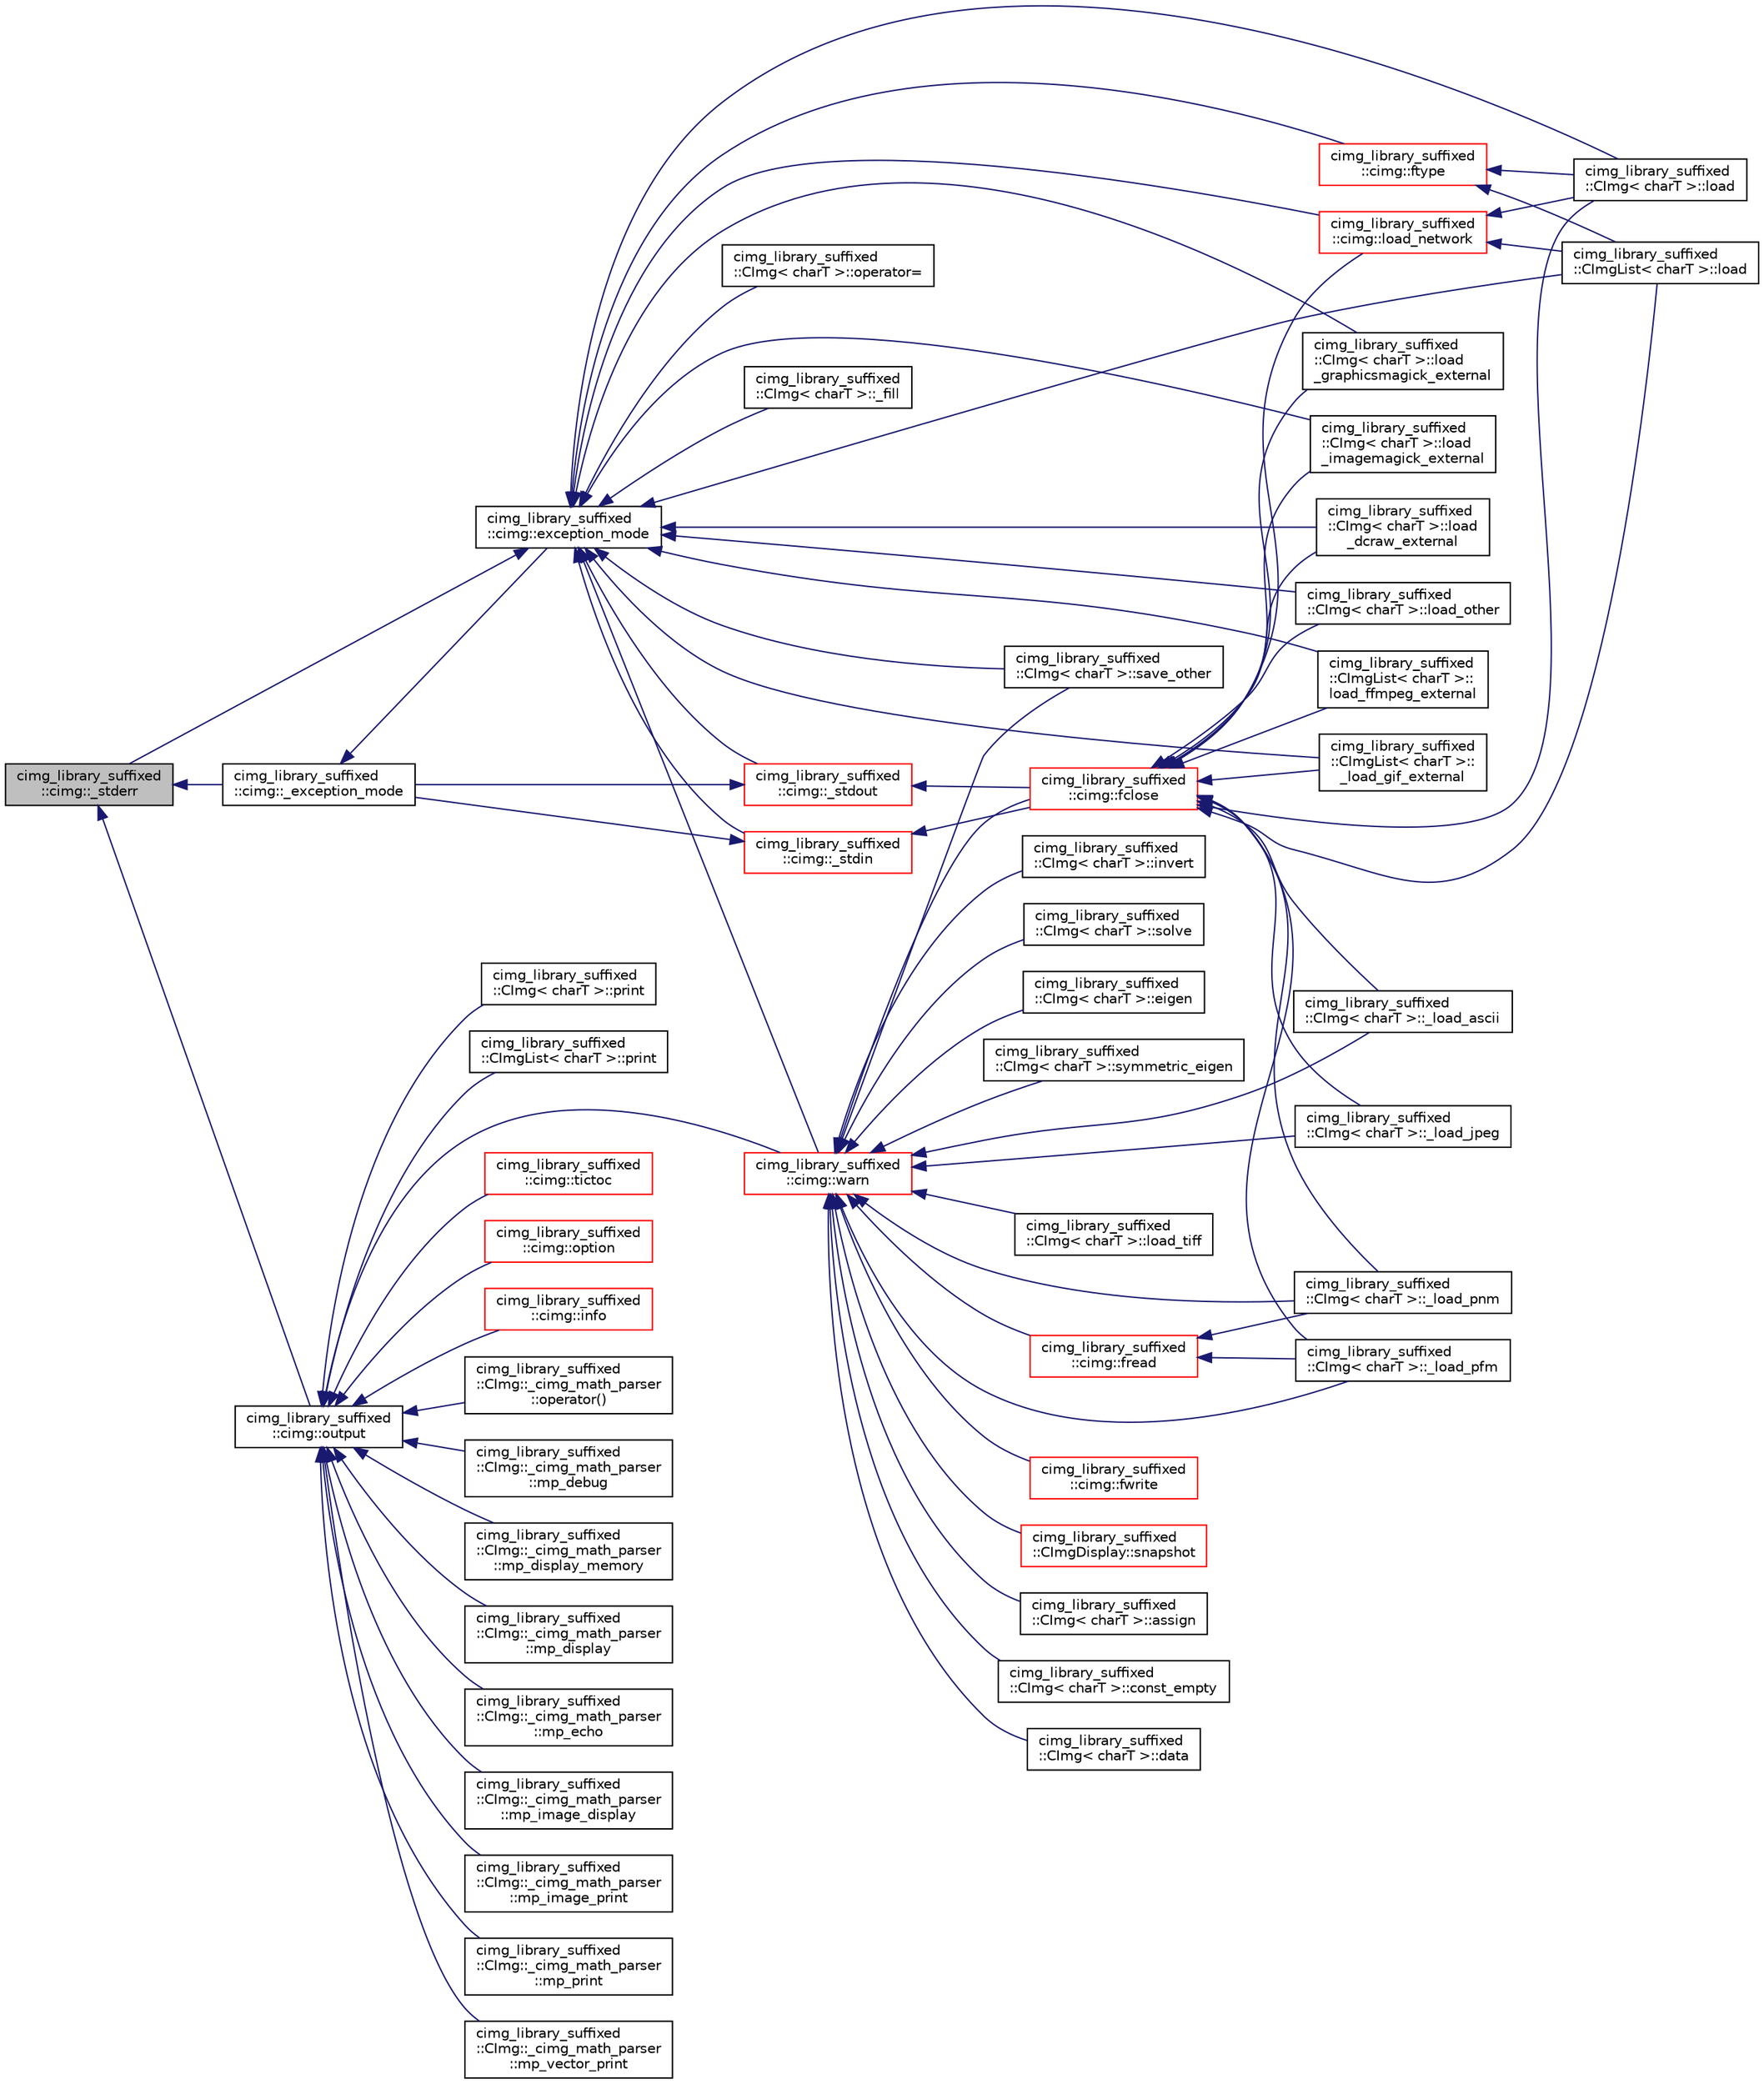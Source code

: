 digraph "cimg_library_suffixed::cimg::_stderr"
{
  edge [fontname="Helvetica",fontsize="10",labelfontname="Helvetica",labelfontsize="10"];
  node [fontname="Helvetica",fontsize="10",shape=record];
  rankdir="LR";
  Node210 [label="cimg_library_suffixed\l::cimg::_stderr",height=0.2,width=0.4,color="black", fillcolor="grey75", style="filled", fontcolor="black"];
  Node210 -> Node211 [dir="back",color="midnightblue",fontsize="10",style="solid",fontname="Helvetica"];
  Node211 [label="cimg_library_suffixed\l::cimg::_exception_mode",height=0.2,width=0.4,color="black", fillcolor="white", style="filled",URL="$namespacecimg__library__suffixed_1_1cimg.html#a6c578f866de2be9be7e385d693c758c8"];
  Node211 -> Node212 [dir="back",color="midnightblue",fontsize="10",style="solid",fontname="Helvetica"];
  Node212 [label="cimg_library_suffixed\l::cimg::exception_mode",height=0.2,width=0.4,color="black", fillcolor="white", style="filled",URL="$namespacecimg__library__suffixed_1_1cimg.html#aeafab144366eddd11360f32f468fa4af",tooltip="Set current  exception mode. "];
  Node212 -> Node213 [dir="back",color="midnightblue",fontsize="10",style="solid",fontname="Helvetica"];
  Node213 [label="cimg_library_suffixed\l::cimg::warn",height=0.2,width=0.4,color="red", fillcolor="white", style="filled",URL="$namespacecimg__library__suffixed_1_1cimg.html#acfd3624d72ed7f79c82ec45646c685e7",tooltip="Display a warning message on the default output stream. "];
  Node213 -> Node214 [dir="back",color="midnightblue",fontsize="10",style="solid",fontname="Helvetica"];
  Node214 [label="cimg_library_suffixed\l::cimg::fclose",height=0.2,width=0.4,color="red", fillcolor="white", style="filled",URL="$namespacecimg__library__suffixed_1_1cimg.html#ac436b94e6ffef5fd420bb3d7c05fd416",tooltip="Close a file. "];
  Node214 -> Node248 [dir="back",color="midnightblue",fontsize="10",style="solid",fontname="Helvetica"];
  Node248 [label="cimg_library_suffixed\l::CImg\< charT \>::load",height=0.2,width=0.4,color="black", fillcolor="white", style="filled",URL="$structcimg__library__suffixed_1_1_c_img.html#ae8353b28bfbc5c4421c7adfbb98fe32f",tooltip="Load image from a file. "];
  Node214 -> Node249 [dir="back",color="midnightblue",fontsize="10",style="solid",fontname="Helvetica"];
  Node249 [label="cimg_library_suffixed\l::CImg\< charT \>::_load_ascii",height=0.2,width=0.4,color="black", fillcolor="white", style="filled",URL="$structcimg__library__suffixed_1_1_c_img.html#aec24d1f432932c808966d2a74c7aecb1"];
  Node214 -> Node252 [dir="back",color="midnightblue",fontsize="10",style="solid",fontname="Helvetica"];
  Node252 [label="cimg_library_suffixed\l::CImg\< charT \>::_load_jpeg",height=0.2,width=0.4,color="black", fillcolor="white", style="filled",URL="$structcimg__library__suffixed_1_1_c_img.html#aaa44f102ce0bd97a01d128fe431c1bb2"];
  Node214 -> Node254 [dir="back",color="midnightblue",fontsize="10",style="solid",fontname="Helvetica"];
  Node254 [label="cimg_library_suffixed\l::CImg\< charT \>::_load_pnm",height=0.2,width=0.4,color="black", fillcolor="white", style="filled",URL="$structcimg__library__suffixed_1_1_c_img.html#a4ee4502761ce479392f2641211a5694f"];
  Node214 -> Node255 [dir="back",color="midnightblue",fontsize="10",style="solid",fontname="Helvetica"];
  Node255 [label="cimg_library_suffixed\l::CImg\< charT \>::_load_pfm",height=0.2,width=0.4,color="black", fillcolor="white", style="filled",URL="$structcimg__library__suffixed_1_1_c_img.html#a0735cc3a6a6f0639ff34e98086cb7992"];
  Node214 -> Node263 [dir="back",color="midnightblue",fontsize="10",style="solid",fontname="Helvetica"];
  Node263 [label="cimg_library_suffixed\l::CImg\< charT \>::load\l_graphicsmagick_external",height=0.2,width=0.4,color="black", fillcolor="white", style="filled",URL="$structcimg__library__suffixed_1_1_c_img.html#a34578e61c66a0046835660bada43e3d6",tooltip="Load image using GraphicsMagick&#39;s external tool &#39;gm&#39;. "];
  Node214 -> Node265 [dir="back",color="midnightblue",fontsize="10",style="solid",fontname="Helvetica"];
  Node265 [label="cimg_library_suffixed\l::CImg\< charT \>::load\l_imagemagick_external",height=0.2,width=0.4,color="black", fillcolor="white", style="filled",URL="$structcimg__library__suffixed_1_1_c_img.html#a8278afa0b313d0f3465ef91dabdac549",tooltip="Load image using ImageMagick&#39;s external tool &#39;convert&#39;. "];
  Node214 -> Node267 [dir="back",color="midnightblue",fontsize="10",style="solid",fontname="Helvetica"];
  Node267 [label="cimg_library_suffixed\l::CImg\< charT \>::load\l_dcraw_external",height=0.2,width=0.4,color="black", fillcolor="white", style="filled",URL="$structcimg__library__suffixed_1_1_c_img.html#ae8ee2dbbc634767b37efabe0f0eb7104",tooltip="Load image from a RAW Color Camera file, using external tool &#39;dcraw&#39;. "];
  Node214 -> Node268 [dir="back",color="midnightblue",fontsize="10",style="solid",fontname="Helvetica"];
  Node268 [label="cimg_library_suffixed\l::CImg\< charT \>::load_other",height=0.2,width=0.4,color="black", fillcolor="white", style="filled",URL="$structcimg__library__suffixed_1_1_c_img.html#a180e60402e08fc7714c737e1974b9870",tooltip="Load image using various non-native ways. "];
  Node214 -> Node274 [dir="back",color="midnightblue",fontsize="10",style="solid",fontname="Helvetica"];
  Node274 [label="cimg_library_suffixed\l::CImgList\< charT \>::load",height=0.2,width=0.4,color="black", fillcolor="white", style="filled",URL="$structcimg__library__suffixed_1_1_c_img_list.html#a63bd67d8dd2301933df7decb4612916e",tooltip="Load a list from a file. "];
  Node214 -> Node279 [dir="back",color="midnightblue",fontsize="10",style="solid",fontname="Helvetica"];
  Node279 [label="cimg_library_suffixed\l::CImgList\< charT \>::\lload_ffmpeg_external",height=0.2,width=0.4,color="black", fillcolor="white", style="filled",URL="$structcimg__library__suffixed_1_1_c_img_list.html#aa1c97a6c05ba746d02440eec0ad2e602",tooltip="Load an image from a video file using the external tool &#39;ffmpeg&#39;. "];
  Node214 -> Node281 [dir="back",color="midnightblue",fontsize="10",style="solid",fontname="Helvetica"];
  Node281 [label="cimg_library_suffixed\l::CImgList\< charT \>::\l_load_gif_external",height=0.2,width=0.4,color="black", fillcolor="white", style="filled",URL="$structcimg__library__suffixed_1_1_c_img_list.html#a666592ad2e1ecef3317d060696ebbfaa"];
  Node214 -> Node289 [dir="back",color="midnightblue",fontsize="10",style="solid",fontname="Helvetica"];
  Node289 [label="cimg_library_suffixed\l::cimg::load_network",height=0.2,width=0.4,color="red", fillcolor="white", style="filled",URL="$namespacecimg__library__suffixed_1_1cimg.html#a90c05fe6fc049cba75f3a12807e97158",tooltip="Load file from network as a local temporary file. "];
  Node289 -> Node248 [dir="back",color="midnightblue",fontsize="10",style="solid",fontname="Helvetica"];
  Node289 -> Node274 [dir="back",color="midnightblue",fontsize="10",style="solid",fontname="Helvetica"];
  Node213 -> Node310 [dir="back",color="midnightblue",fontsize="10",style="solid",fontname="Helvetica"];
  Node310 [label="cimg_library_suffixed\l::cimg::fread",height=0.2,width=0.4,color="red", fillcolor="white", style="filled",URL="$namespacecimg__library__suffixed_1_1cimg.html#a6b210044fcdb52b1d649ab19006de4ad",tooltip="Read data from file. "];
  Node310 -> Node254 [dir="back",color="midnightblue",fontsize="10",style="solid",fontname="Helvetica"];
  Node310 -> Node255 [dir="back",color="midnightblue",fontsize="10",style="solid",fontname="Helvetica"];
  Node213 -> Node313 [dir="back",color="midnightblue",fontsize="10",style="solid",fontname="Helvetica"];
  Node313 [label="cimg_library_suffixed\l::cimg::fwrite",height=0.2,width=0.4,color="red", fillcolor="white", style="filled",URL="$namespacecimg__library__suffixed_1_1cimg.html#ad44a7e96cd1e9cdef83f4ffe235dd1fb",tooltip="Write data to file. "];
  Node213 -> Node314 [dir="back",color="midnightblue",fontsize="10",style="solid",fontname="Helvetica"];
  Node314 [label="cimg_library_suffixed\l::CImgDisplay::snapshot",height=0.2,width=0.4,color="red", fillcolor="white", style="filled",URL="$structcimg__library__suffixed_1_1_c_img_display.html#a914ee0515249db301dc66275861a6b3e",tooltip="Take a snapshot of the associated window content. "];
  Node213 -> Node318 [dir="back",color="midnightblue",fontsize="10",style="solid",fontname="Helvetica"];
  Node318 [label="cimg_library_suffixed\l::CImg\< charT \>::assign",height=0.2,width=0.4,color="black", fillcolor="white", style="filled",URL="$structcimg__library__suffixed_1_1_c_img.html#af3156209f78b36322ff7787fcd9f1404",tooltip="Construct image with specified size and initialize pixel values from a memory buffer ..."];
  Node213 -> Node319 [dir="back",color="midnightblue",fontsize="10",style="solid",fontname="Helvetica"];
  Node319 [label="cimg_library_suffixed\l::CImg\< charT \>::const_empty",height=0.2,width=0.4,color="black", fillcolor="white", style="filled",URL="$structcimg__library__suffixed_1_1_c_img.html#a0c25588da200d84fb03afb1b491c6738",tooltip="Return a reference to an empty image . "];
  Node213 -> Node320 [dir="back",color="midnightblue",fontsize="10",style="solid",fontname="Helvetica"];
  Node320 [label="cimg_library_suffixed\l::CImg\< charT \>::data",height=0.2,width=0.4,color="black", fillcolor="white", style="filled",URL="$structcimg__library__suffixed_1_1_c_img.html#ae998482a3ef84cf8b0eae82689ca6f0c",tooltip="Return a pointer to the first pixel value . "];
  Node213 -> Node321 [dir="back",color="midnightblue",fontsize="10",style="solid",fontname="Helvetica"];
  Node321 [label="cimg_library_suffixed\l::CImg\< charT \>::invert",height=0.2,width=0.4,color="black", fillcolor="white", style="filled",URL="$structcimg__library__suffixed_1_1_c_img.html#a916472d313a2058a1852864b1235ec02",tooltip="Invert the instance image, viewed as a matrix. "];
  Node213 -> Node322 [dir="back",color="midnightblue",fontsize="10",style="solid",fontname="Helvetica"];
  Node322 [label="cimg_library_suffixed\l::CImg\< charT \>::solve",height=0.2,width=0.4,color="black", fillcolor="white", style="filled",URL="$structcimg__library__suffixed_1_1_c_img.html#a3c868d05056064840adec3b2e75f2c22",tooltip="Solve a system of linear equations. "];
  Node213 -> Node323 [dir="back",color="midnightblue",fontsize="10",style="solid",fontname="Helvetica"];
  Node323 [label="cimg_library_suffixed\l::CImg\< charT \>::eigen",height=0.2,width=0.4,color="black", fillcolor="white", style="filled",URL="$structcimg__library__suffixed_1_1_c_img.html#adbf6146771336af8f5477c89d9124941",tooltip="Compute eigenvalues and eigenvectors of the instance image, viewed as a matrix. "];
  Node213 -> Node324 [dir="back",color="midnightblue",fontsize="10",style="solid",fontname="Helvetica"];
  Node324 [label="cimg_library_suffixed\l::CImg\< charT \>::symmetric_eigen",height=0.2,width=0.4,color="black", fillcolor="white", style="filled",URL="$structcimg__library__suffixed_1_1_c_img.html#a53284105886c5eb684b26e7dba5ede66",tooltip="Compute eigenvalues and eigenvectors of the instance image, viewed as a symmetric matrix..."];
  Node213 -> Node249 [dir="back",color="midnightblue",fontsize="10",style="solid",fontname="Helvetica"];
  Node213 -> Node252 [dir="back",color="midnightblue",fontsize="10",style="solid",fontname="Helvetica"];
  Node213 -> Node254 [dir="back",color="midnightblue",fontsize="10",style="solid",fontname="Helvetica"];
  Node213 -> Node255 [dir="back",color="midnightblue",fontsize="10",style="solid",fontname="Helvetica"];
  Node213 -> Node325 [dir="back",color="midnightblue",fontsize="10",style="solid",fontname="Helvetica"];
  Node325 [label="cimg_library_suffixed\l::CImg\< charT \>::load_tiff",height=0.2,width=0.4,color="black", fillcolor="white", style="filled",URL="$structcimg__library__suffixed_1_1_c_img.html#ab87bf210c0e6bec7a6af7f1c0aec2a48",tooltip="Load image from a TIFF file. "];
  Node213 -> Node242 [dir="back",color="midnightblue",fontsize="10",style="solid",fontname="Helvetica"];
  Node242 [label="cimg_library_suffixed\l::CImg\< charT \>::save_other",height=0.2,width=0.4,color="black", fillcolor="white", style="filled",URL="$structcimg__library__suffixed_1_1_c_img.html#a6b77dc615829820ba0675409feaef3d8"];
  Node212 -> Node332 [dir="back",color="midnightblue",fontsize="10",style="solid",fontname="Helvetica"];
  Node332 [label="cimg_library_suffixed\l::CImg\< charT \>::operator=",height=0.2,width=0.4,color="black", fillcolor="white", style="filled",URL="$structcimg__library__suffixed_1_1_c_img.html#a9de9f600cbcf0f7d865c33efb6cac895",tooltip="Assign pixels values from a specified expression. "];
  Node212 -> Node333 [dir="back",color="midnightblue",fontsize="10",style="solid",fontname="Helvetica"];
  Node333 [label="cimg_library_suffixed\l::CImg\< charT \>::_fill",height=0.2,width=0.4,color="black", fillcolor="white", style="filled",URL="$structcimg__library__suffixed_1_1_c_img.html#a4d460428b9d4250303877a582f7ef566"];
  Node212 -> Node248 [dir="back",color="midnightblue",fontsize="10",style="solid",fontname="Helvetica"];
  Node212 -> Node263 [dir="back",color="midnightblue",fontsize="10",style="solid",fontname="Helvetica"];
  Node212 -> Node265 [dir="back",color="midnightblue",fontsize="10",style="solid",fontname="Helvetica"];
  Node212 -> Node267 [dir="back",color="midnightblue",fontsize="10",style="solid",fontname="Helvetica"];
  Node212 -> Node268 [dir="back",color="midnightblue",fontsize="10",style="solid",fontname="Helvetica"];
  Node212 -> Node242 [dir="back",color="midnightblue",fontsize="10",style="solid",fontname="Helvetica"];
  Node212 -> Node274 [dir="back",color="midnightblue",fontsize="10",style="solid",fontname="Helvetica"];
  Node212 -> Node279 [dir="back",color="midnightblue",fontsize="10",style="solid",fontname="Helvetica"];
  Node212 -> Node281 [dir="back",color="midnightblue",fontsize="10",style="solid",fontname="Helvetica"];
  Node212 -> Node334 [dir="back",color="midnightblue",fontsize="10",style="solid",fontname="Helvetica"];
  Node334 [label="cimg_library_suffixed\l::cimg::_stdin",height=0.2,width=0.4,color="red", fillcolor="white", style="filled",URL="$namespacecimg__library__suffixed_1_1cimg.html#a01a3b743897290604513ea6d847c9886"];
  Node334 -> Node211 [dir="back",color="midnightblue",fontsize="10",style="solid",fontname="Helvetica"];
  Node334 -> Node214 [dir="back",color="midnightblue",fontsize="10",style="solid",fontname="Helvetica"];
  Node212 -> Node336 [dir="back",color="midnightblue",fontsize="10",style="solid",fontname="Helvetica"];
  Node336 [label="cimg_library_suffixed\l::cimg::_stdout",height=0.2,width=0.4,color="red", fillcolor="white", style="filled",URL="$namespacecimg__library__suffixed_1_1cimg.html#a493220746e5df3466568bd7862825008"];
  Node336 -> Node211 [dir="back",color="midnightblue",fontsize="10",style="solid",fontname="Helvetica"];
  Node336 -> Node214 [dir="back",color="midnightblue",fontsize="10",style="solid",fontname="Helvetica"];
  Node212 -> Node210 [dir="back",color="midnightblue",fontsize="10",style="solid",fontname="Helvetica"];
  Node212 -> Node338 [dir="back",color="midnightblue",fontsize="10",style="solid",fontname="Helvetica"];
  Node338 [label="cimg_library_suffixed\l::cimg::ftype",height=0.2,width=0.4,color="red", fillcolor="white", style="filled",URL="$namespacecimg__library__suffixed_1_1cimg.html#a56c2dbfe99d9f6e6bc1be9d03b0ddaaa",tooltip="Try to guess format from an image file. "];
  Node338 -> Node248 [dir="back",color="midnightblue",fontsize="10",style="solid",fontname="Helvetica"];
  Node338 -> Node274 [dir="back",color="midnightblue",fontsize="10",style="solid",fontname="Helvetica"];
  Node212 -> Node289 [dir="back",color="midnightblue",fontsize="10",style="solid",fontname="Helvetica"];
  Node210 -> Node339 [dir="back",color="midnightblue",fontsize="10",style="solid",fontname="Helvetica"];
  Node339 [label="cimg_library_suffixed\l::cimg::output",height=0.2,width=0.4,color="black", fillcolor="white", style="filled",URL="$namespacecimg__library__suffixed_1_1cimg.html#ada686776cc71803df391eea79cd1b3e5",tooltip="Get/set default output stream for the  library messages. "];
  Node339 -> Node213 [dir="back",color="midnightblue",fontsize="10",style="solid",fontname="Helvetica"];
  Node339 -> Node340 [dir="back",color="midnightblue",fontsize="10",style="solid",fontname="Helvetica"];
  Node340 [label="cimg_library_suffixed\l::cimg::option",height=0.2,width=0.4,color="red", fillcolor="white", style="filled",URL="$namespacecimg__library__suffixed_1_1cimg.html#a9b0d24fe7141f14b5322aad84c6ea51b",tooltip="Return options specified on the command line. "];
  Node339 -> Node342 [dir="back",color="midnightblue",fontsize="10",style="solid",fontname="Helvetica"];
  Node342 [label="cimg_library_suffixed\l::cimg::info",height=0.2,width=0.4,color="red", fillcolor="white", style="filled",URL="$namespacecimg__library__suffixed_1_1cimg.html#a79b7a247520612001a04d8ef1c2991dc",tooltip="Print information about  environement variables. "];
  Node339 -> Node344 [dir="back",color="midnightblue",fontsize="10",style="solid",fontname="Helvetica"];
  Node344 [label="cimg_library_suffixed\l::CImg::_cimg_math_parser\l::operator()",height=0.2,width=0.4,color="black", fillcolor="white", style="filled",URL="$structcimg__library__suffixed_1_1_c_img_1_1__cimg__math__parser.html#ae6105cf70f00ad11665a67c23c8e7d29"];
  Node339 -> Node345 [dir="back",color="midnightblue",fontsize="10",style="solid",fontname="Helvetica"];
  Node345 [label="cimg_library_suffixed\l::CImg::_cimg_math_parser\l::mp_debug",height=0.2,width=0.4,color="black", fillcolor="white", style="filled",URL="$structcimg__library__suffixed_1_1_c_img_1_1__cimg__math__parser.html#a27d4090a1e0898e322c211b61b1c3d54"];
  Node339 -> Node346 [dir="back",color="midnightblue",fontsize="10",style="solid",fontname="Helvetica"];
  Node346 [label="cimg_library_suffixed\l::CImg::_cimg_math_parser\l::mp_display_memory",height=0.2,width=0.4,color="black", fillcolor="white", style="filled",URL="$structcimg__library__suffixed_1_1_c_img_1_1__cimg__math__parser.html#a6d1b924d601f12aafc3733441e165124"];
  Node339 -> Node347 [dir="back",color="midnightblue",fontsize="10",style="solid",fontname="Helvetica"];
  Node347 [label="cimg_library_suffixed\l::CImg::_cimg_math_parser\l::mp_display",height=0.2,width=0.4,color="black", fillcolor="white", style="filled",URL="$structcimg__library__suffixed_1_1_c_img_1_1__cimg__math__parser.html#ad1a26d5e0bb46bb8e44f62103543fe67"];
  Node339 -> Node348 [dir="back",color="midnightblue",fontsize="10",style="solid",fontname="Helvetica"];
  Node348 [label="cimg_library_suffixed\l::CImg::_cimg_math_parser\l::mp_echo",height=0.2,width=0.4,color="black", fillcolor="white", style="filled",URL="$structcimg__library__suffixed_1_1_c_img_1_1__cimg__math__parser.html#a6f01b5fe738dd05527f5de5820d8f33c"];
  Node339 -> Node349 [dir="back",color="midnightblue",fontsize="10",style="solid",fontname="Helvetica"];
  Node349 [label="cimg_library_suffixed\l::CImg::_cimg_math_parser\l::mp_image_display",height=0.2,width=0.4,color="black", fillcolor="white", style="filled",URL="$structcimg__library__suffixed_1_1_c_img_1_1__cimg__math__parser.html#ad2d5f6551f0f1016374e3ece398f8624"];
  Node339 -> Node350 [dir="back",color="midnightblue",fontsize="10",style="solid",fontname="Helvetica"];
  Node350 [label="cimg_library_suffixed\l::CImg::_cimg_math_parser\l::mp_image_print",height=0.2,width=0.4,color="black", fillcolor="white", style="filled",URL="$structcimg__library__suffixed_1_1_c_img_1_1__cimg__math__parser.html#accadb0cbf6248cad3cc6985a8325df20"];
  Node339 -> Node351 [dir="back",color="midnightblue",fontsize="10",style="solid",fontname="Helvetica"];
  Node351 [label="cimg_library_suffixed\l::CImg::_cimg_math_parser\l::mp_print",height=0.2,width=0.4,color="black", fillcolor="white", style="filled",URL="$structcimg__library__suffixed_1_1_c_img_1_1__cimg__math__parser.html#aad0725b5cc325c823bb66b26c48fa253"];
  Node339 -> Node352 [dir="back",color="midnightblue",fontsize="10",style="solid",fontname="Helvetica"];
  Node352 [label="cimg_library_suffixed\l::CImg::_cimg_math_parser\l::mp_vector_print",height=0.2,width=0.4,color="black", fillcolor="white", style="filled",URL="$structcimg__library__suffixed_1_1_c_img_1_1__cimg__math__parser.html#a223221c97f90a501165ccafad7d0121a"];
  Node339 -> Node353 [dir="back",color="midnightblue",fontsize="10",style="solid",fontname="Helvetica"];
  Node353 [label="cimg_library_suffixed\l::CImg\< charT \>::print",height=0.2,width=0.4,color="black", fillcolor="white", style="filled",URL="$structcimg__library__suffixed_1_1_c_img.html#ae20eaf6e5942af689077164035337e7c",tooltip="Display information about the image data. "];
  Node339 -> Node354 [dir="back",color="midnightblue",fontsize="10",style="solid",fontname="Helvetica"];
  Node354 [label="cimg_library_suffixed\l::CImgList\< charT \>::print",height=0.2,width=0.4,color="black", fillcolor="white", style="filled",URL="$structcimg__library__suffixed_1_1_c_img_list.html#a2ad854dec4e99ffe2db1bf551ac388b6",tooltip="Print information about the list on the standard output. "];
  Node339 -> Node355 [dir="back",color="midnightblue",fontsize="10",style="solid",fontname="Helvetica"];
  Node355 [label="cimg_library_suffixed\l::cimg::tictoc",height=0.2,width=0.4,color="red", fillcolor="white", style="filled",URL="$namespacecimg__library__suffixed_1_1cimg.html#ab47e3a7718b582df77725470f3824eb4"];
}
